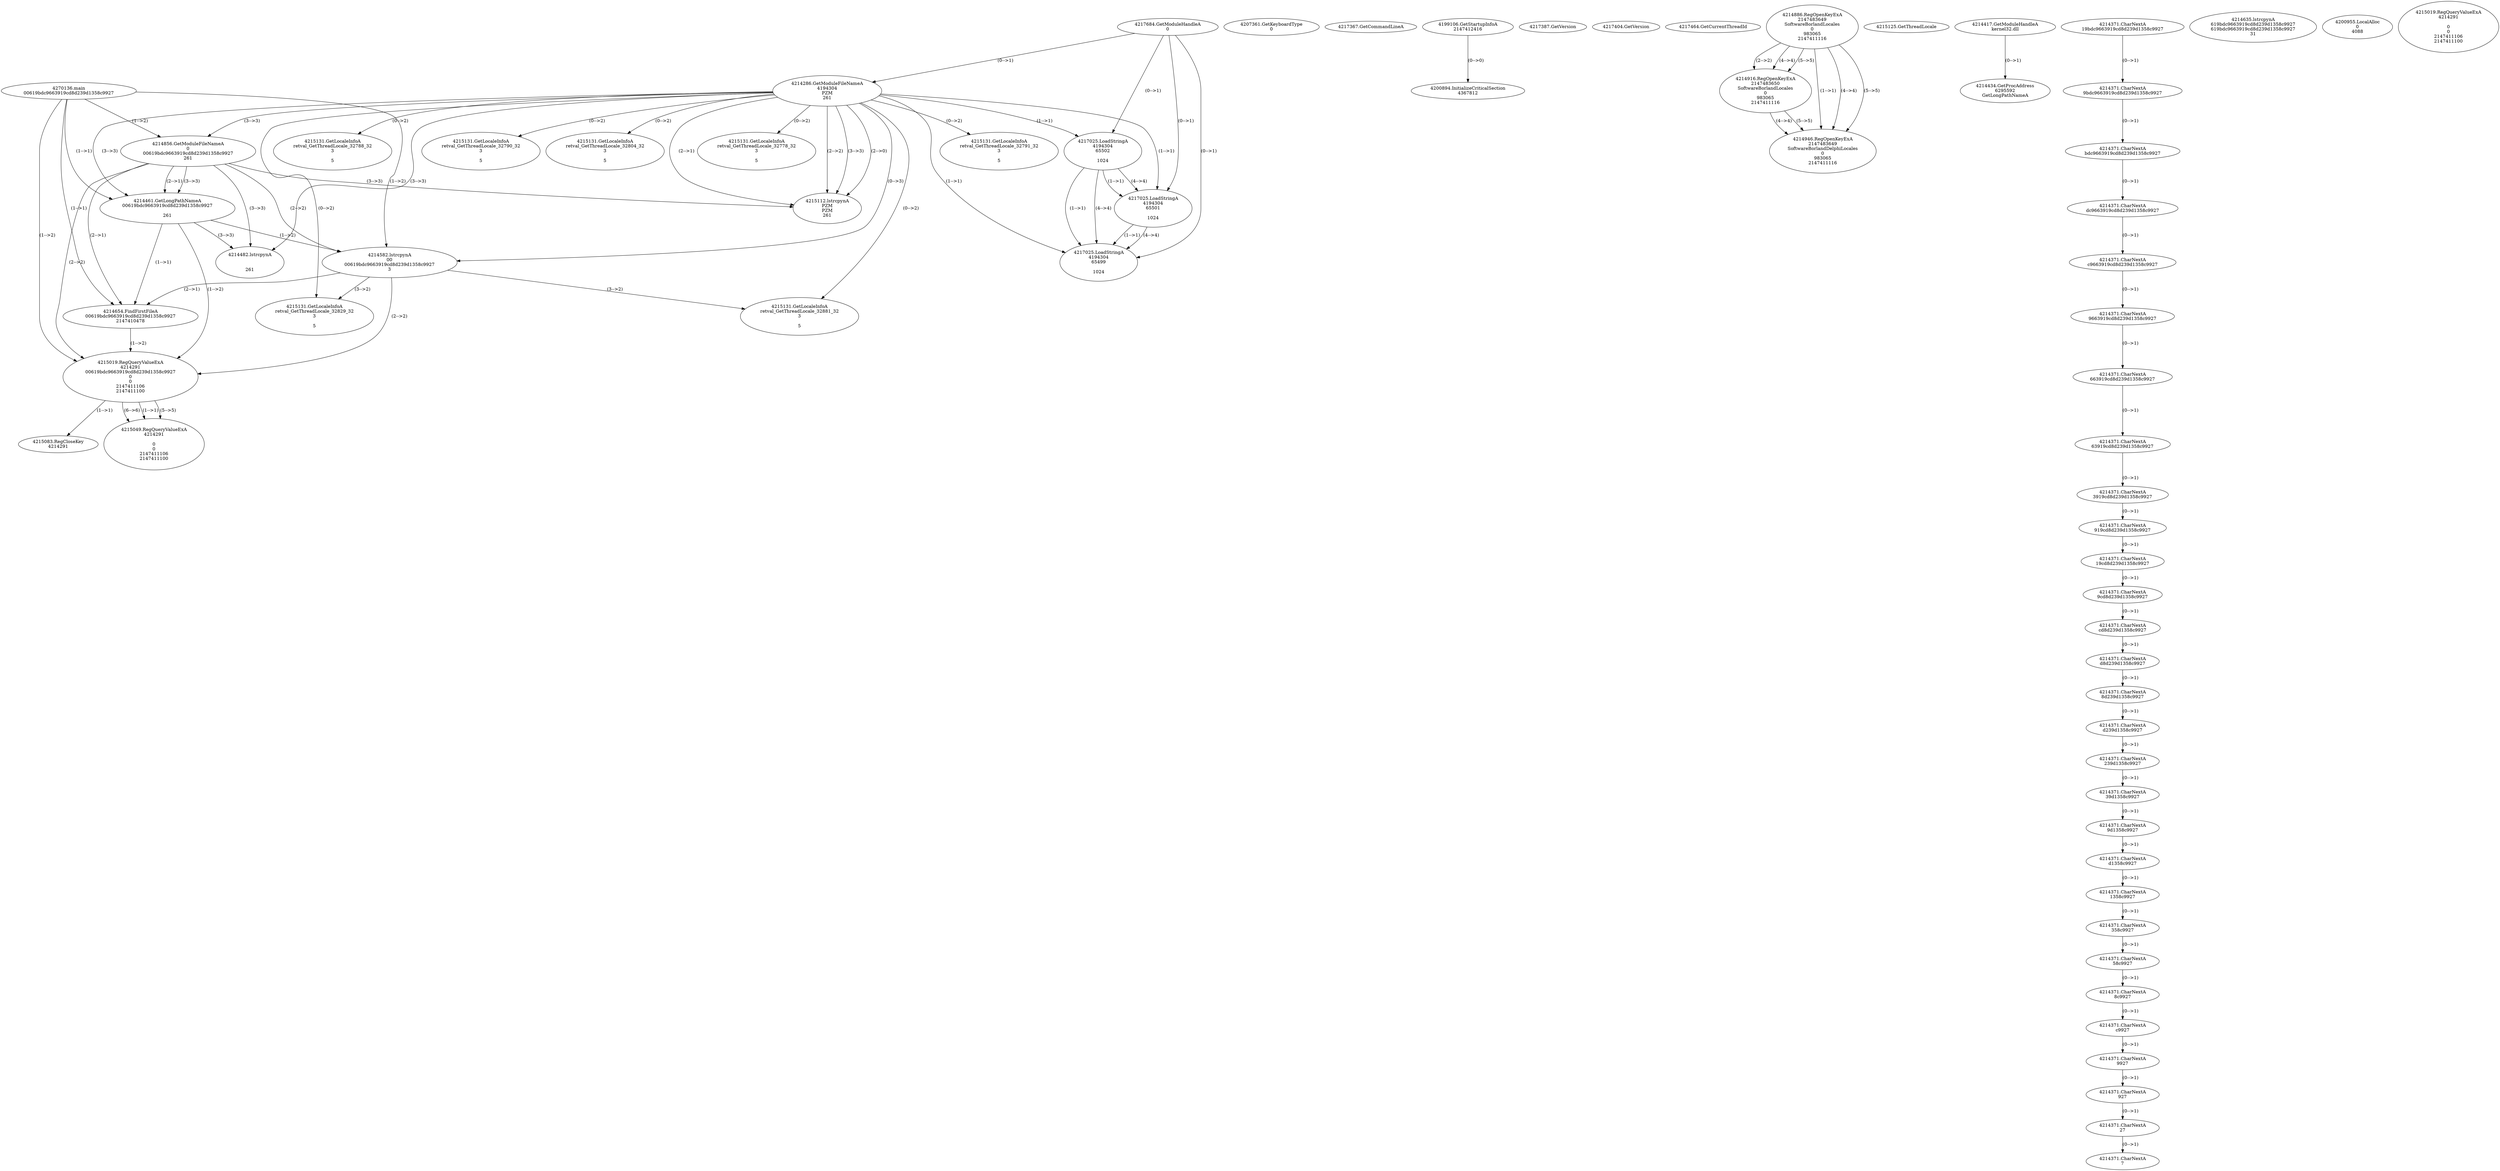// Global SCDG with merge call
digraph {
	0 [label="4270136.main
00619bdc9663919cd8d239d1358c9927"]
	1 [label="4217684.GetModuleHandleA
0"]
	2 [label="4207361.GetKeyboardType
0"]
	3 [label="4217367.GetCommandLineA
"]
	4 [label="4199106.GetStartupInfoA
2147412416"]
	5 [label="4217387.GetVersion
"]
	6 [label="4217404.GetVersion
"]
	7 [label="4217464.GetCurrentThreadId
"]
	8 [label="4214286.GetModuleFileNameA
4194304
PZM
261"]
	1 -> 8 [label="(0-->1)"]
	9 [label="4214856.GetModuleFileNameA
0
00619bdc9663919cd8d239d1358c9927
261"]
	0 -> 9 [label="(1-->2)"]
	8 -> 9 [label="(3-->3)"]
	10 [label="4214886.RegOpenKeyExA
2147483649
Software\Borland\Locales
0
983065
2147411116"]
	11 [label="4214916.RegOpenKeyExA
2147483650
Software\Borland\Locales
0
983065
2147411116"]
	10 -> 11 [label="(2-->2)"]
	10 -> 11 [label="(4-->4)"]
	10 -> 11 [label="(5-->5)"]
	12 [label="4214946.RegOpenKeyExA
2147483649
Software\Borland\Delphi\Locales
0
983065
2147411116"]
	10 -> 12 [label="(1-->1)"]
	10 -> 12 [label="(4-->4)"]
	11 -> 12 [label="(4-->4)"]
	10 -> 12 [label="(5-->5)"]
	11 -> 12 [label="(5-->5)"]
	13 [label="4215112.lstrcpynA
PZM
PZM
261"]
	8 -> 13 [label="(2-->1)"]
	8 -> 13 [label="(2-->2)"]
	8 -> 13 [label="(3-->3)"]
	9 -> 13 [label="(3-->3)"]
	8 -> 13 [label="(2-->0)"]
	14 [label="4215125.GetThreadLocale
"]
	15 [label="4215131.GetLocaleInfoA
retval_GetThreadLocale_32778_32
3

5"]
	8 -> 15 [label="(0-->2)"]
	16 [label="4217025.LoadStringA
4194304
65502

1024"]
	1 -> 16 [label="(0-->1)"]
	8 -> 16 [label="(1-->1)"]
	17 [label="4217025.LoadStringA
4194304
65501

1024"]
	1 -> 17 [label="(0-->1)"]
	8 -> 17 [label="(1-->1)"]
	16 -> 17 [label="(1-->1)"]
	16 -> 17 [label="(4-->4)"]
	18 [label="4217025.LoadStringA
4194304
65499

1024"]
	1 -> 18 [label="(0-->1)"]
	8 -> 18 [label="(1-->1)"]
	16 -> 18 [label="(1-->1)"]
	17 -> 18 [label="(1-->1)"]
	16 -> 18 [label="(4-->4)"]
	17 -> 18 [label="(4-->4)"]
	19 [label="4214417.GetModuleHandleA
kernel32.dll"]
	20 [label="4214434.GetProcAddress
6295592
GetLongPathNameA"]
	19 -> 20 [label="(0-->1)"]
	21 [label="4214461.GetLongPathNameA
00619bdc9663919cd8d239d1358c9927

261"]
	0 -> 21 [label="(1-->1)"]
	9 -> 21 [label="(2-->1)"]
	8 -> 21 [label="(3-->3)"]
	9 -> 21 [label="(3-->3)"]
	22 [label="4214582.lstrcpynA
00
00619bdc9663919cd8d239d1358c9927
3"]
	0 -> 22 [label="(1-->2)"]
	9 -> 22 [label="(2-->2)"]
	21 -> 22 [label="(1-->2)"]
	8 -> 22 [label="(0-->3)"]
	23 [label="4214371.CharNextA
19bdc9663919cd8d239d1358c9927"]
	24 [label="4214371.CharNextA
9bdc9663919cd8d239d1358c9927"]
	23 -> 24 [label="(0-->1)"]
	25 [label="4214371.CharNextA
bdc9663919cd8d239d1358c9927"]
	24 -> 25 [label="(0-->1)"]
	26 [label="4214371.CharNextA
dc9663919cd8d239d1358c9927"]
	25 -> 26 [label="(0-->1)"]
	27 [label="4214371.CharNextA
c9663919cd8d239d1358c9927"]
	26 -> 27 [label="(0-->1)"]
	28 [label="4214371.CharNextA
9663919cd8d239d1358c9927"]
	27 -> 28 [label="(0-->1)"]
	29 [label="4214371.CharNextA
663919cd8d239d1358c9927"]
	28 -> 29 [label="(0-->1)"]
	30 [label="4214371.CharNextA
63919cd8d239d1358c9927"]
	29 -> 30 [label="(0-->1)"]
	31 [label="4214371.CharNextA
3919cd8d239d1358c9927"]
	30 -> 31 [label="(0-->1)"]
	32 [label="4214371.CharNextA
919cd8d239d1358c9927"]
	31 -> 32 [label="(0-->1)"]
	33 [label="4214371.CharNextA
19cd8d239d1358c9927"]
	32 -> 33 [label="(0-->1)"]
	34 [label="4214371.CharNextA
9cd8d239d1358c9927"]
	33 -> 34 [label="(0-->1)"]
	35 [label="4214371.CharNextA
cd8d239d1358c9927"]
	34 -> 35 [label="(0-->1)"]
	36 [label="4214371.CharNextA
d8d239d1358c9927"]
	35 -> 36 [label="(0-->1)"]
	37 [label="4214371.CharNextA
8d239d1358c9927"]
	36 -> 37 [label="(0-->1)"]
	38 [label="4214371.CharNextA
d239d1358c9927"]
	37 -> 38 [label="(0-->1)"]
	39 [label="4214371.CharNextA
239d1358c9927"]
	38 -> 39 [label="(0-->1)"]
	40 [label="4214371.CharNextA
39d1358c9927"]
	39 -> 40 [label="(0-->1)"]
	41 [label="4214371.CharNextA
9d1358c9927"]
	40 -> 41 [label="(0-->1)"]
	42 [label="4214371.CharNextA
d1358c9927"]
	41 -> 42 [label="(0-->1)"]
	43 [label="4214371.CharNextA
1358c9927"]
	42 -> 43 [label="(0-->1)"]
	44 [label="4214371.CharNextA
358c9927"]
	43 -> 44 [label="(0-->1)"]
	45 [label="4214371.CharNextA
58c9927"]
	44 -> 45 [label="(0-->1)"]
	46 [label="4214371.CharNextA
8c9927"]
	45 -> 46 [label="(0-->1)"]
	47 [label="4214371.CharNextA
c9927"]
	46 -> 47 [label="(0-->1)"]
	48 [label="4214371.CharNextA
9927"]
	47 -> 48 [label="(0-->1)"]
	49 [label="4214371.CharNextA
927"]
	48 -> 49 [label="(0-->1)"]
	50 [label="4214371.CharNextA
27"]
	49 -> 50 [label="(0-->1)"]
	51 [label="4214371.CharNextA
7"]
	50 -> 51 [label="(0-->1)"]
	52 [label="4214635.lstrcpynA
619bdc9663919cd8d239d1358c9927
619bdc9663919cd8d239d1358c9927
31"]
	53 [label="4214654.FindFirstFileA
00619bdc9663919cd8d239d1358c9927
2147410478"]
	0 -> 53 [label="(1-->1)"]
	9 -> 53 [label="(2-->1)"]
	21 -> 53 [label="(1-->1)"]
	22 -> 53 [label="(2-->1)"]
	54 [label="4215019.RegQueryValueExA
4214291
00619bdc9663919cd8d239d1358c9927
0
0
2147411106
2147411100"]
	0 -> 54 [label="(1-->2)"]
	9 -> 54 [label="(2-->2)"]
	21 -> 54 [label="(1-->2)"]
	22 -> 54 [label="(2-->2)"]
	53 -> 54 [label="(1-->2)"]
	55 [label="4215083.RegCloseKey
4214291"]
	54 -> 55 [label="(1-->1)"]
	56 [label="4215131.GetLocaleInfoA
retval_GetThreadLocale_32829_32
3

5"]
	8 -> 56 [label="(0-->2)"]
	22 -> 56 [label="(3-->2)"]
	57 [label="4200894.InitializeCriticalSection
4367812"]
	4 -> 57 [label="(0-->0)"]
	58 [label="4200955.LocalAlloc
0
4088"]
	59 [label="4215049.RegQueryValueExA
4214291

0
0
2147411106
2147411100"]
	54 -> 59 [label="(1-->1)"]
	54 -> 59 [label="(5-->5)"]
	54 -> 59 [label="(6-->6)"]
	60 [label="4215131.GetLocaleInfoA
retval_GetThreadLocale_32881_32
3

5"]
	8 -> 60 [label="(0-->2)"]
	22 -> 60 [label="(3-->2)"]
	61 [label="4214482.lstrcpynA


261"]
	8 -> 61 [label="(3-->3)"]
	9 -> 61 [label="(3-->3)"]
	21 -> 61 [label="(3-->3)"]
	62 [label="4215019.RegQueryValueExA
4214291

0
0
2147411106
2147411100"]
	63 [label="4215131.GetLocaleInfoA
retval_GetThreadLocale_32791_32
3

5"]
	8 -> 63 [label="(0-->2)"]
	64 [label="4215131.GetLocaleInfoA
retval_GetThreadLocale_32788_32
3

5"]
	8 -> 64 [label="(0-->2)"]
	65 [label="4215131.GetLocaleInfoA
retval_GetThreadLocale_32790_32
3

5"]
	8 -> 65 [label="(0-->2)"]
	66 [label="4215131.GetLocaleInfoA
retval_GetThreadLocale_32804_32
3

5"]
	8 -> 66 [label="(0-->2)"]
}
